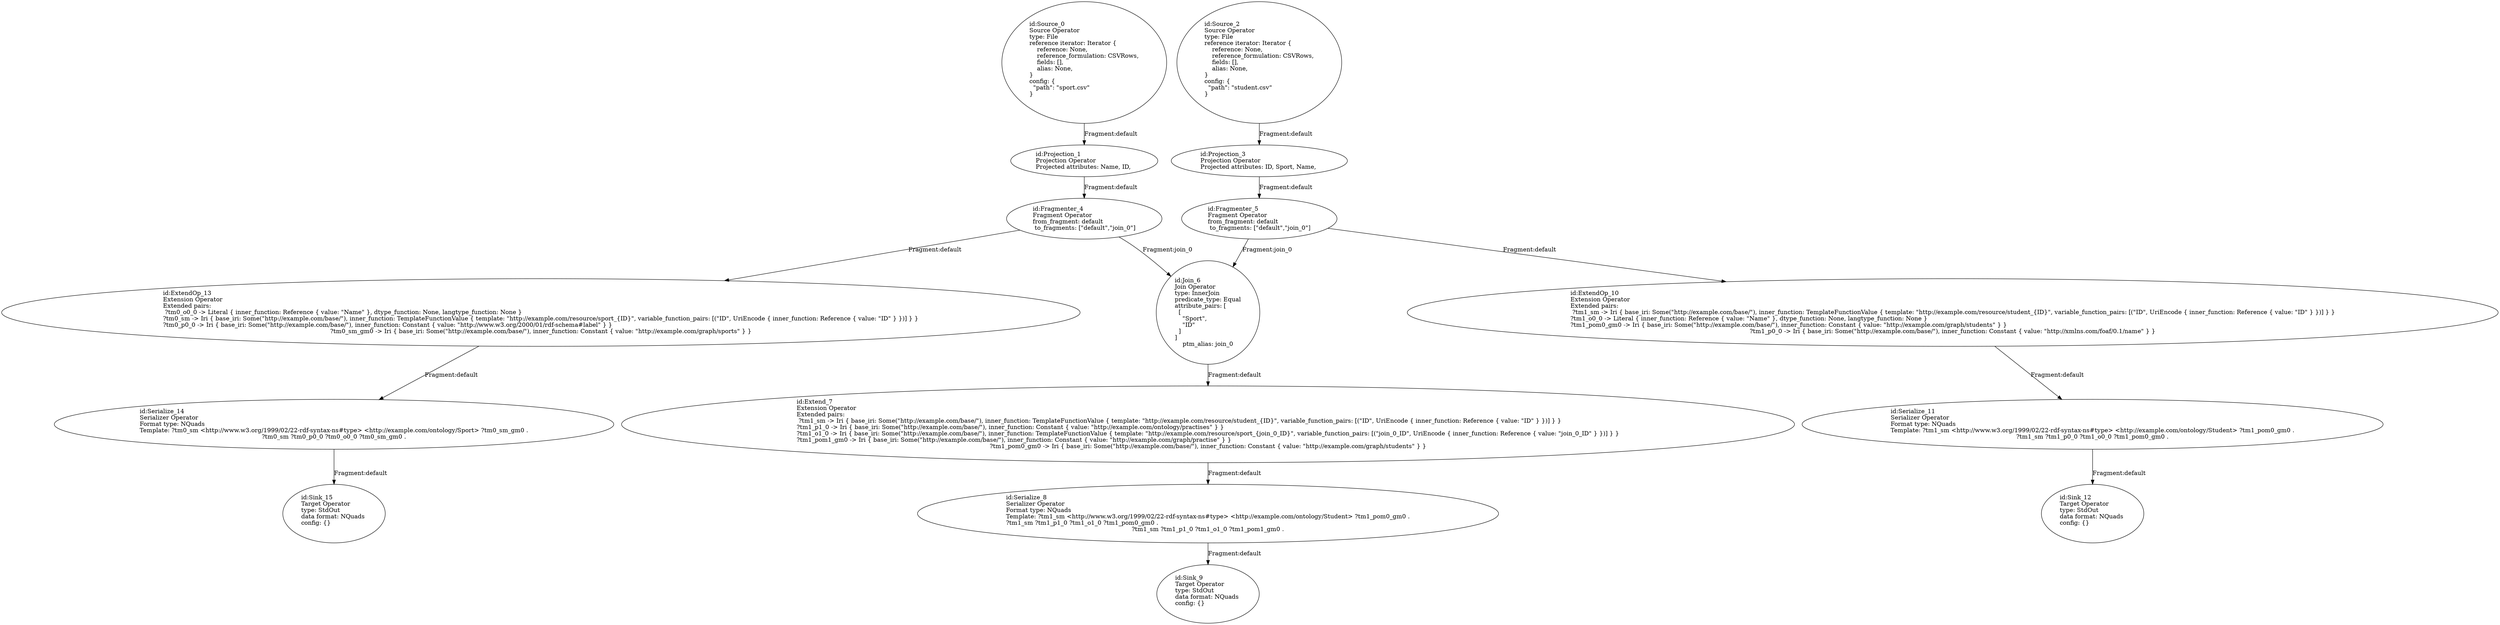 digraph {
    0 [ label = "id:Source_0 \lSource Operator\ltype: File \lreference iterator: Iterator {\l    reference: None,\l    reference_formulation: CSVRows,\l    fields: [],\l    alias: None,\l} \lconfig: {\l  \"path\": \"sport.csv\"\l}\l             " ]
    1 [ label = "id:Projection_1 \lProjection Operator\lProjected attributes: Name, ID, " ]
    2 [ label = "id:Source_2 \lSource Operator\ltype: File \lreference iterator: Iterator {\l    reference: None,\l    reference_formulation: CSVRows,\l    fields: [],\l    alias: None,\l} \lconfig: {\l  \"path\": \"student.csv\"\l}\l             " ]
    3 [ label = "id:Projection_3 \lProjection Operator\lProjected attributes: ID, Sport, Name, " ]
    4 [ label = "id:Fragmenter_4 \lFragment Operator\lfrom_fragment: default \l to_fragments: [\"default\",\"join_0\"]" ]
    5 [ label = "id:Fragmenter_5 \lFragment Operator\lfrom_fragment: default \l to_fragments: [\"default\",\"join_0\"]" ]
    6 [ label = "id:Join_6 \lJoin Operator\ltype: InnerJoin\lpredicate_type: Equal\lattribute_pairs: [\l  [\l    \"Sport\",\l    \"ID\"\l  ]\l]\lptm_alias: join_0" ]
    7 [ label = "id:Extend_7 \lExtension Operator\lExtended pairs: \l ?tm1_sm -> Iri { base_iri: Some(\"http://example.com/base/\"), inner_function: TemplateFunctionValue { template: \"http://example.com/resource/student_{ID}\", variable_function_pairs: [(\"ID\", UriEncode { inner_function: Reference { value: \"ID\" } })] } }\l?tm1_p1_0 -> Iri { base_iri: Some(\"http://example.com/base/\"), inner_function: Constant { value: \"http://example.com/ontology/practises\" } }\l?tm1_o1_0 -> Iri { base_iri: Some(\"http://example.com/base/\"), inner_function: TemplateFunctionValue { template: \"http://example.com/resource/sport_{join_0_ID}\", variable_function_pairs: [(\"join_0_ID\", UriEncode { inner_function: Reference { value: \"join_0_ID\" } })] } }\l?tm1_pom1_gm0 -> Iri { base_iri: Some(\"http://example.com/base/\"), inner_function: Constant { value: \"http://example.com/graph/practise\" } }\l?tm1_pom0_gm0 -> Iri { base_iri: Some(\"http://example.com/base/\"), inner_function: Constant { value: \"http://example.com/graph/students\" } }" ]
    8 [ label = "id:Serialize_8 \lSerializer Operator\lFormat type: NQuads\lTemplate: ?tm1_sm <http://www.w3.org/1999/02/22-rdf-syntax-ns#type> <http://example.com/ontology/Student> ?tm1_pom0_gm0 .\l?tm1_sm ?tm1_p1_0 ?tm1_o1_0 ?tm1_pom0_gm0 .\l?tm1_sm ?tm1_p1_0 ?tm1_o1_0 ?tm1_pom1_gm0 ." ]
    9 [ label = "id:Sink_9 \lTarget Operator\ltype: StdOut \ldata format: NQuads \lconfig: {}\l             " ]
    10 [ label = "id:ExtendOp_10 \lExtension Operator\lExtended pairs: \l ?tm1_sm -> Iri { base_iri: Some(\"http://example.com/base/\"), inner_function: TemplateFunctionValue { template: \"http://example.com/resource/student_{ID}\", variable_function_pairs: [(\"ID\", UriEncode { inner_function: Reference { value: \"ID\" } })] } }\l?tm1_o0_0 -> Literal { inner_function: Reference { value: \"Name\" }, dtype_function: None, langtype_function: None }\l?tm1_pom0_gm0 -> Iri { base_iri: Some(\"http://example.com/base/\"), inner_function: Constant { value: \"http://example.com/graph/students\" } }\l?tm1_p0_0 -> Iri { base_iri: Some(\"http://example.com/base/\"), inner_function: Constant { value: \"http://xmlns.com/foaf/0.1/name\" } }" ]
    11 [ label = "id:Serialize_11 \lSerializer Operator\lFormat type: NQuads\lTemplate: ?tm1_sm <http://www.w3.org/1999/02/22-rdf-syntax-ns#type> <http://example.com/ontology/Student> ?tm1_pom0_gm0 .\l?tm1_sm ?tm1_p0_0 ?tm1_o0_0 ?tm1_pom0_gm0 ." ]
    12 [ label = "id:Sink_12 \lTarget Operator\ltype: StdOut \ldata format: NQuads \lconfig: {}\l             " ]
    13 [ label = "id:ExtendOp_13 \lExtension Operator\lExtended pairs: \l ?tm0_o0_0 -> Literal { inner_function: Reference { value: \"Name\" }, dtype_function: None, langtype_function: None }\l?tm0_sm -> Iri { base_iri: Some(\"http://example.com/base/\"), inner_function: TemplateFunctionValue { template: \"http://example.com/resource/sport_{ID}\", variable_function_pairs: [(\"ID\", UriEncode { inner_function: Reference { value: \"ID\" } })] } }\l?tm0_p0_0 -> Iri { base_iri: Some(\"http://example.com/base/\"), inner_function: Constant { value: \"http://www.w3.org/2000/01/rdf-schema#label\" } }\l?tm0_sm_gm0 -> Iri { base_iri: Some(\"http://example.com/base/\"), inner_function: Constant { value: \"http://example.com/graph/sports\" } }" ]
    14 [ label = "id:Serialize_14 \lSerializer Operator\lFormat type: NQuads\lTemplate: ?tm0_sm <http://www.w3.org/1999/02/22-rdf-syntax-ns#type> <http://example.com/ontology/Sport> ?tm0_sm_gm0 .\l?tm0_sm ?tm0_p0_0 ?tm0_o0_0 ?tm0_sm_gm0 ." ]
    15 [ label = "id:Sink_15 \lTarget Operator\ltype: StdOut \ldata format: NQuads \lconfig: {}\l             " ]
    0 -> 1 [ label = "Fragment:default" ]
    2 -> 3 [ label = "Fragment:default" ]
    1 -> 4 [ label = "Fragment:default" ]
    3 -> 5 [ label = "Fragment:default" ]
    5 -> 6 [ label = "Fragment:join_0" ]
    4 -> 6 [ label = "Fragment:join_0" ]
    6 -> 7 [ label = "Fragment:default" ]
    7 -> 8 [ label = "Fragment:default" ]
    8 -> 9 [ label = "Fragment:default" ]
    5 -> 10 [ label = "Fragment:default" ]
    10 -> 11 [ label = "Fragment:default" ]
    11 -> 12 [ label = "Fragment:default" ]
    4 -> 13 [ label = "Fragment:default" ]
    13 -> 14 [ label = "Fragment:default" ]
    14 -> 15 [ label = "Fragment:default" ]
}

